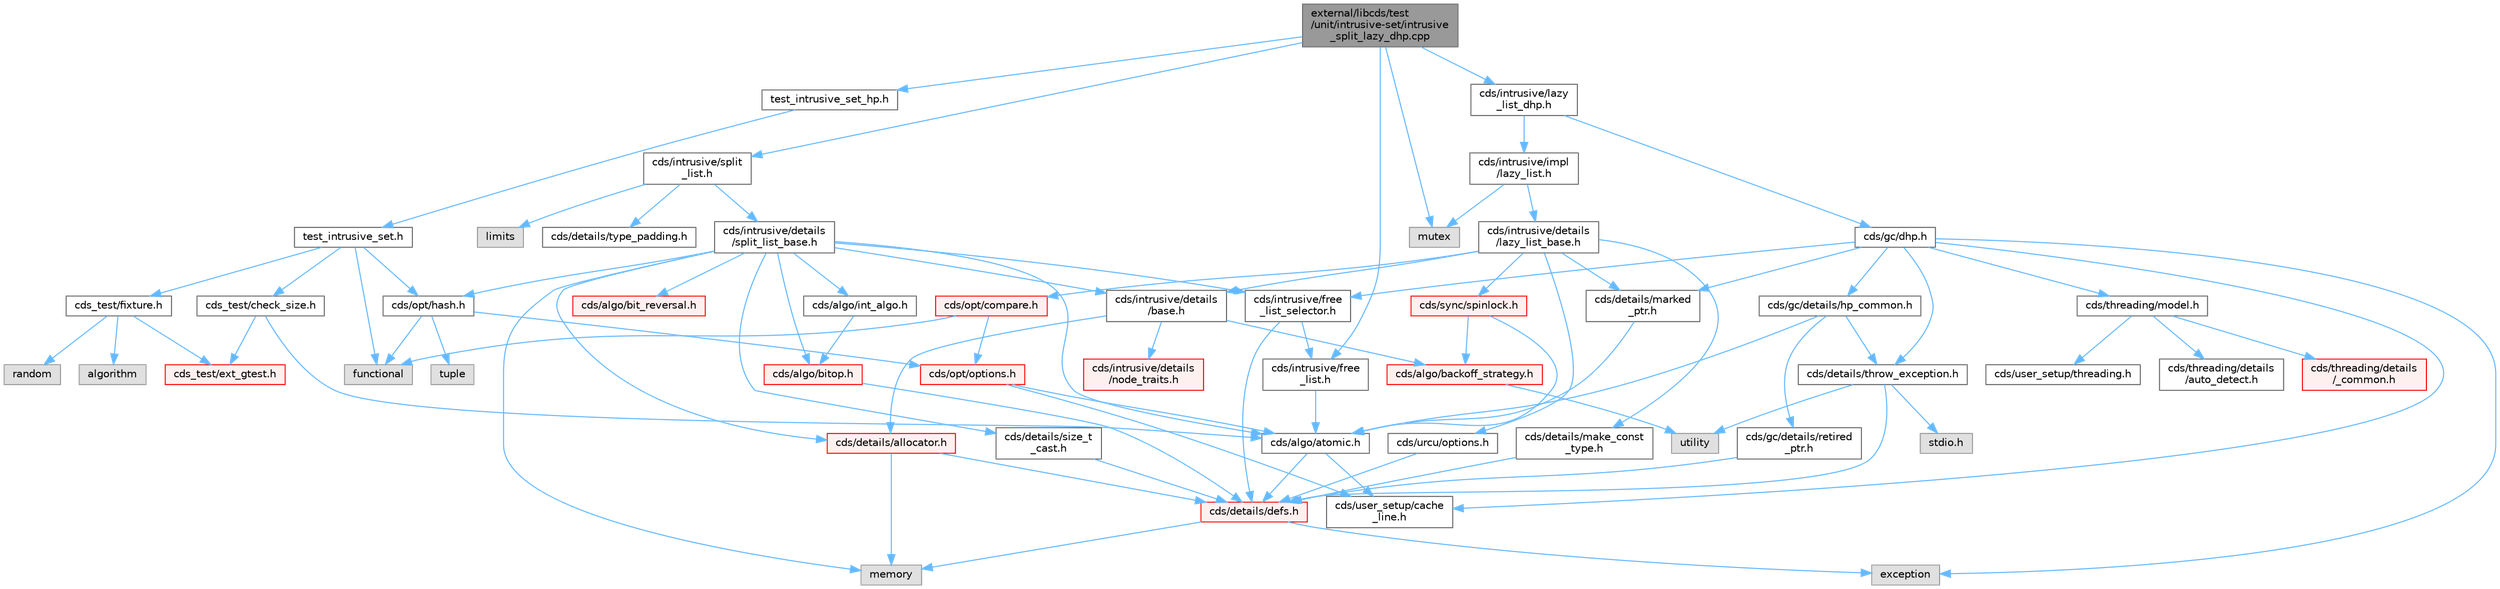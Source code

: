 digraph "external/libcds/test/unit/intrusive-set/intrusive_split_lazy_dhp.cpp"
{
 // LATEX_PDF_SIZE
  bgcolor="transparent";
  edge [fontname=Helvetica,fontsize=10,labelfontname=Helvetica,labelfontsize=10];
  node [fontname=Helvetica,fontsize=10,shape=box,height=0.2,width=0.4];
  Node1 [id="Node000001",label="external/libcds/test\l/unit/intrusive-set/intrusive\l_split_lazy_dhp.cpp",height=0.2,width=0.4,color="gray40", fillcolor="grey60", style="filled", fontcolor="black",tooltip=" "];
  Node1 -> Node2 [id="edge1_Node000001_Node000002",color="steelblue1",style="solid",tooltip=" "];
  Node2 [id="Node000002",label="test_intrusive_set_hp.h",height=0.2,width=0.4,color="grey40", fillcolor="white", style="filled",URL="$test__intrusive__set__hp_8h.html",tooltip=" "];
  Node2 -> Node3 [id="edge2_Node000002_Node000003",color="steelblue1",style="solid",tooltip=" "];
  Node3 [id="Node000003",label="test_intrusive_set.h",height=0.2,width=0.4,color="grey40", fillcolor="white", style="filled",URL="$intrusive-set_2test__intrusive__set_8h.html",tooltip=" "];
  Node3 -> Node4 [id="edge3_Node000003_Node000004",color="steelblue1",style="solid",tooltip=" "];
  Node4 [id="Node000004",label="cds_test/check_size.h",height=0.2,width=0.4,color="grey40", fillcolor="white", style="filled",URL="$check__size_8h.html",tooltip=" "];
  Node4 -> Node5 [id="edge4_Node000004_Node000005",color="steelblue1",style="solid",tooltip=" "];
  Node5 [id="Node000005",label="cds_test/ext_gtest.h",height=0.2,width=0.4,color="red", fillcolor="#FFF0F0", style="filled",URL="$ext__gtest_8h.html",tooltip=" "];
  Node4 -> Node7 [id="edge5_Node000004_Node000007",color="steelblue1",style="solid",tooltip=" "];
  Node7 [id="Node000007",label="cds/algo/atomic.h",height=0.2,width=0.4,color="grey40", fillcolor="white", style="filled",URL="$external_2libcds_2cds_2algo_2atomic_8h.html",tooltip=" "];
  Node7 -> Node8 [id="edge6_Node000007_Node000008",color="steelblue1",style="solid",tooltip=" "];
  Node8 [id="Node000008",label="cds/details/defs.h",height=0.2,width=0.4,color="red", fillcolor="#FFF0F0", style="filled",URL="$details_2defs_8h.html",tooltip=" "];
  Node8 -> Node13 [id="edge7_Node000008_Node000013",color="steelblue1",style="solid",tooltip=" "];
  Node13 [id="Node000013",label="exception",height=0.2,width=0.4,color="grey60", fillcolor="#E0E0E0", style="filled",tooltip=" "];
  Node8 -> Node16 [id="edge8_Node000008_Node000016",color="steelblue1",style="solid",tooltip=" "];
  Node16 [id="Node000016",label="memory",height=0.2,width=0.4,color="grey60", fillcolor="#E0E0E0", style="filled",tooltip=" "];
  Node7 -> Node21 [id="edge9_Node000007_Node000021",color="steelblue1",style="solid",tooltip=" "];
  Node21 [id="Node000021",label="cds/user_setup/cache\l_line.h",height=0.2,width=0.4,color="grey40", fillcolor="white", style="filled",URL="$cache__line_8h.html",tooltip="Cache-line size definition"];
  Node3 -> Node22 [id="edge10_Node000003_Node000022",color="steelblue1",style="solid",tooltip=" "];
  Node22 [id="Node000022",label="cds_test/fixture.h",height=0.2,width=0.4,color="grey40", fillcolor="white", style="filled",URL="$fixture_8h.html",tooltip=" "];
  Node22 -> Node5 [id="edge11_Node000022_Node000005",color="steelblue1",style="solid",tooltip=" "];
  Node22 -> Node23 [id="edge12_Node000022_Node000023",color="steelblue1",style="solid",tooltip=" "];
  Node23 [id="Node000023",label="algorithm",height=0.2,width=0.4,color="grey60", fillcolor="#E0E0E0", style="filled",tooltip=" "];
  Node22 -> Node24 [id="edge13_Node000022_Node000024",color="steelblue1",style="solid",tooltip=" "];
  Node24 [id="Node000024",label="random",height=0.2,width=0.4,color="grey60", fillcolor="#E0E0E0", style="filled",tooltip=" "];
  Node3 -> Node25 [id="edge14_Node000003_Node000025",color="steelblue1",style="solid",tooltip=" "];
  Node25 [id="Node000025",label="cds/opt/hash.h",height=0.2,width=0.4,color="grey40", fillcolor="white", style="filled",URL="$external_2libcds_2cds_2opt_2hash_8h.html",tooltip=" "];
  Node25 -> Node26 [id="edge15_Node000025_Node000026",color="steelblue1",style="solid",tooltip=" "];
  Node26 [id="Node000026",label="tuple",height=0.2,width=0.4,color="grey60", fillcolor="#E0E0E0", style="filled",tooltip=" "];
  Node25 -> Node27 [id="edge16_Node000025_Node000027",color="steelblue1",style="solid",tooltip=" "];
  Node27 [id="Node000027",label="functional",height=0.2,width=0.4,color="grey60", fillcolor="#E0E0E0", style="filled",tooltip=" "];
  Node25 -> Node28 [id="edge17_Node000025_Node000028",color="steelblue1",style="solid",tooltip=" "];
  Node28 [id="Node000028",label="cds/opt/options.h",height=0.2,width=0.4,color="red", fillcolor="#FFF0F0", style="filled",URL="$opt_2options_8h.html",tooltip=" "];
  Node28 -> Node21 [id="edge18_Node000028_Node000021",color="steelblue1",style="solid",tooltip=" "];
  Node28 -> Node7 [id="edge19_Node000028_Node000007",color="steelblue1",style="solid",tooltip=" "];
  Node3 -> Node27 [id="edge20_Node000003_Node000027",color="steelblue1",style="solid",tooltip=" "];
  Node1 -> Node46 [id="edge21_Node000001_Node000046",color="steelblue1",style="solid",tooltip=" "];
  Node46 [id="Node000046",label="cds/intrusive/lazy\l_list_dhp.h",height=0.2,width=0.4,color="grey40", fillcolor="white", style="filled",URL="$intrusive_2lazy__list__dhp_8h.html",tooltip=" "];
  Node46 -> Node47 [id="edge22_Node000046_Node000047",color="steelblue1",style="solid",tooltip=" "];
  Node47 [id="Node000047",label="cds/intrusive/impl\l/lazy_list.h",height=0.2,width=0.4,color="grey40", fillcolor="white", style="filled",URL="$intrusive_2impl_2lazy__list_8h.html",tooltip=" "];
  Node47 -> Node48 [id="edge23_Node000047_Node000048",color="steelblue1",style="solid",tooltip=" "];
  Node48 [id="Node000048",label="mutex",height=0.2,width=0.4,color="grey60", fillcolor="#E0E0E0", style="filled",tooltip=" "];
  Node47 -> Node49 [id="edge24_Node000047_Node000049",color="steelblue1",style="solid",tooltip=" "];
  Node49 [id="Node000049",label="cds/intrusive/details\l/lazy_list_base.h",height=0.2,width=0.4,color="grey40", fillcolor="white", style="filled",URL="$intrusive_2details_2lazy__list__base_8h.html",tooltip=" "];
  Node49 -> Node50 [id="edge25_Node000049_Node000050",color="steelblue1",style="solid",tooltip=" "];
  Node50 [id="Node000050",label="cds/intrusive/details\l/base.h",height=0.2,width=0.4,color="grey40", fillcolor="white", style="filled",URL="$external_2libcds_2cds_2intrusive_2details_2base_8h.html",tooltip=" "];
  Node50 -> Node51 [id="edge26_Node000050_Node000051",color="steelblue1",style="solid",tooltip=" "];
  Node51 [id="Node000051",label="cds/intrusive/details\l/node_traits.h",height=0.2,width=0.4,color="red", fillcolor="#FFF0F0", style="filled",URL="$node__traits_8h.html",tooltip=" "];
  Node50 -> Node53 [id="edge27_Node000050_Node000053",color="steelblue1",style="solid",tooltip=" "];
  Node53 [id="Node000053",label="cds/details/allocator.h",height=0.2,width=0.4,color="red", fillcolor="#FFF0F0", style="filled",URL="$external_2libcds_2cds_2details_2allocator_8h.html",tooltip=" "];
  Node53 -> Node16 [id="edge28_Node000053_Node000016",color="steelblue1",style="solid",tooltip=" "];
  Node53 -> Node8 [id="edge29_Node000053_Node000008",color="steelblue1",style="solid",tooltip=" "];
  Node50 -> Node55 [id="edge30_Node000050_Node000055",color="steelblue1",style="solid",tooltip=" "];
  Node55 [id="Node000055",label="cds/algo/backoff_strategy.h",height=0.2,width=0.4,color="red", fillcolor="#FFF0F0", style="filled",URL="$backoff__strategy_8h.html",tooltip=" "];
  Node55 -> Node45 [id="edge31_Node000055_Node000045",color="steelblue1",style="solid",tooltip=" "];
  Node45 [id="Node000045",label="utility",height=0.2,width=0.4,color="grey60", fillcolor="#E0E0E0", style="filled",tooltip=" "];
  Node49 -> Node59 [id="edge32_Node000049_Node000059",color="steelblue1",style="solid",tooltip=" "];
  Node59 [id="Node000059",label="cds/opt/compare.h",height=0.2,width=0.4,color="red", fillcolor="#FFF0F0", style="filled",URL="$external_2libcds_2cds_2opt_2compare_8h.html",tooltip=" "];
  Node59 -> Node27 [id="edge33_Node000059_Node000027",color="steelblue1",style="solid",tooltip=" "];
  Node59 -> Node28 [id="edge34_Node000059_Node000028",color="steelblue1",style="solid",tooltip=" "];
  Node49 -> Node60 [id="edge35_Node000049_Node000060",color="steelblue1",style="solid",tooltip=" "];
  Node60 [id="Node000060",label="cds/details/marked\l_ptr.h",height=0.2,width=0.4,color="grey40", fillcolor="white", style="filled",URL="$marked__ptr_8h.html",tooltip=" "];
  Node60 -> Node7 [id="edge36_Node000060_Node000007",color="steelblue1",style="solid",tooltip=" "];
  Node49 -> Node61 [id="edge37_Node000049_Node000061",color="steelblue1",style="solid",tooltip=" "];
  Node61 [id="Node000061",label="cds/details/make_const\l_type.h",height=0.2,width=0.4,color="grey40", fillcolor="white", style="filled",URL="$make__const__type_8h.html",tooltip=" "];
  Node61 -> Node8 [id="edge38_Node000061_Node000008",color="steelblue1",style="solid",tooltip=" "];
  Node49 -> Node62 [id="edge39_Node000049_Node000062",color="steelblue1",style="solid",tooltip=" "];
  Node62 [id="Node000062",label="cds/sync/spinlock.h",height=0.2,width=0.4,color="red", fillcolor="#FFF0F0", style="filled",URL="$sync_2spinlock_8h.html",tooltip=" "];
  Node62 -> Node7 [id="edge40_Node000062_Node000007",color="steelblue1",style="solid",tooltip=" "];
  Node62 -> Node55 [id="edge41_Node000062_Node000055",color="steelblue1",style="solid",tooltip=" "];
  Node49 -> Node66 [id="edge42_Node000049_Node000066",color="steelblue1",style="solid",tooltip=" "];
  Node66 [id="Node000066",label="cds/urcu/options.h",height=0.2,width=0.4,color="grey40", fillcolor="white", style="filled",URL="$urcu_2options_8h.html",tooltip=" "];
  Node66 -> Node8 [id="edge43_Node000066_Node000008",color="steelblue1",style="solid",tooltip=" "];
  Node46 -> Node67 [id="edge44_Node000046_Node000067",color="steelblue1",style="solid",tooltip=" "];
  Node67 [id="Node000067",label="cds/gc/dhp.h",height=0.2,width=0.4,color="grey40", fillcolor="white", style="filled",URL="$dhp_8h.html",tooltip=" "];
  Node67 -> Node13 [id="edge45_Node000067_Node000013",color="steelblue1",style="solid",tooltip=" "];
  Node67 -> Node68 [id="edge46_Node000067_Node000068",color="steelblue1",style="solid",tooltip=" "];
  Node68 [id="Node000068",label="cds/gc/details/hp_common.h",height=0.2,width=0.4,color="grey40", fillcolor="white", style="filled",URL="$hp__common_8h.html",tooltip=" "];
  Node68 -> Node7 [id="edge47_Node000068_Node000007",color="steelblue1",style="solid",tooltip=" "];
  Node68 -> Node69 [id="edge48_Node000068_Node000069",color="steelblue1",style="solid",tooltip=" "];
  Node69 [id="Node000069",label="cds/gc/details/retired\l_ptr.h",height=0.2,width=0.4,color="grey40", fillcolor="white", style="filled",URL="$retired__ptr_8h.html",tooltip=" "];
  Node69 -> Node8 [id="edge49_Node000069_Node000008",color="steelblue1",style="solid",tooltip=" "];
  Node68 -> Node43 [id="edge50_Node000068_Node000043",color="steelblue1",style="solid",tooltip=" "];
  Node43 [id="Node000043",label="cds/details/throw_exception.h",height=0.2,width=0.4,color="grey40", fillcolor="white", style="filled",URL="$throw__exception_8h.html",tooltip=" "];
  Node43 -> Node8 [id="edge51_Node000043_Node000008",color="steelblue1",style="solid",tooltip=" "];
  Node43 -> Node44 [id="edge52_Node000043_Node000044",color="steelblue1",style="solid",tooltip=" "];
  Node44 [id="Node000044",label="stdio.h",height=0.2,width=0.4,color="grey60", fillcolor="#E0E0E0", style="filled",tooltip=" "];
  Node43 -> Node45 [id="edge53_Node000043_Node000045",color="steelblue1",style="solid",tooltip=" "];
  Node67 -> Node70 [id="edge54_Node000067_Node000070",color="steelblue1",style="solid",tooltip=" "];
  Node70 [id="Node000070",label="cds/threading/model.h",height=0.2,width=0.4,color="grey40", fillcolor="white", style="filled",URL="$model_8h.html",tooltip=" "];
  Node70 -> Node71 [id="edge55_Node000070_Node000071",color="steelblue1",style="solid",tooltip=" "];
  Node71 [id="Node000071",label="cds/threading/details\l/_common.h",height=0.2,width=0.4,color="red", fillcolor="#FFF0F0", style="filled",URL="$__common_8h.html",tooltip=" "];
  Node70 -> Node77 [id="edge56_Node000070_Node000077",color="steelblue1",style="solid",tooltip=" "];
  Node77 [id="Node000077",label="cds/user_setup/threading.h",height=0.2,width=0.4,color="grey40", fillcolor="white", style="filled",URL="$external_2libcds_2cds_2user__setup_2threading_8h.html",tooltip=" "];
  Node70 -> Node78 [id="edge57_Node000070_Node000078",color="steelblue1",style="solid",tooltip=" "];
  Node78 [id="Node000078",label="cds/threading/details\l/auto_detect.h",height=0.2,width=0.4,color="grey40", fillcolor="white", style="filled",URL="$auto__detect_8h.html",tooltip=" "];
  Node67 -> Node79 [id="edge58_Node000067_Node000079",color="steelblue1",style="solid",tooltip=" "];
  Node79 [id="Node000079",label="cds/intrusive/free\l_list_selector.h",height=0.2,width=0.4,color="grey40", fillcolor="white", style="filled",URL="$free__list__selector_8h.html",tooltip=" "];
  Node79 -> Node8 [id="edge59_Node000079_Node000008",color="steelblue1",style="solid",tooltip=" "];
  Node79 -> Node80 [id="edge60_Node000079_Node000080",color="steelblue1",style="solid",tooltip=" "];
  Node80 [id="Node000080",label="cds/intrusive/free\l_list.h",height=0.2,width=0.4,color="grey40", fillcolor="white", style="filled",URL="$free__list_8h.html",tooltip=" "];
  Node80 -> Node7 [id="edge61_Node000080_Node000007",color="steelblue1",style="solid",tooltip=" "];
  Node67 -> Node43 [id="edge62_Node000067_Node000043",color="steelblue1",style="solid",tooltip=" "];
  Node67 -> Node60 [id="edge63_Node000067_Node000060",color="steelblue1",style="solid",tooltip=" "];
  Node67 -> Node21 [id="edge64_Node000067_Node000021",color="steelblue1",style="solid",tooltip=" "];
  Node1 -> Node81 [id="edge65_Node000001_Node000081",color="steelblue1",style="solid",tooltip=" "];
  Node81 [id="Node000081",label="cds/intrusive/split\l_list.h",height=0.2,width=0.4,color="grey40", fillcolor="white", style="filled",URL="$split__list_8h.html",tooltip=" "];
  Node81 -> Node82 [id="edge66_Node000081_Node000082",color="steelblue1",style="solid",tooltip=" "];
  Node82 [id="Node000082",label="limits",height=0.2,width=0.4,color="grey60", fillcolor="#E0E0E0", style="filled",tooltip=" "];
  Node81 -> Node83 [id="edge67_Node000081_Node000083",color="steelblue1",style="solid",tooltip=" "];
  Node83 [id="Node000083",label="cds/intrusive/details\l/split_list_base.h",height=0.2,width=0.4,color="grey40", fillcolor="white", style="filled",URL="$intrusive_2details_2split__list__base_8h.html",tooltip=" "];
  Node83 -> Node50 [id="edge68_Node000083_Node000050",color="steelblue1",style="solid",tooltip=" "];
  Node83 -> Node7 [id="edge69_Node000083_Node000007",color="steelblue1",style="solid",tooltip=" "];
  Node83 -> Node84 [id="edge70_Node000083_Node000084",color="steelblue1",style="solid",tooltip=" "];
  Node84 [id="Node000084",label="cds/algo/bit_reversal.h",height=0.2,width=0.4,color="red", fillcolor="#FFF0F0", style="filled",URL="$bit__reversal_8h.html",tooltip=" "];
  Node83 -> Node53 [id="edge71_Node000083_Node000053",color="steelblue1",style="solid",tooltip=" "];
  Node83 -> Node36 [id="edge72_Node000083_Node000036",color="steelblue1",style="solid",tooltip=" "];
  Node36 [id="Node000036",label="cds/algo/int_algo.h",height=0.2,width=0.4,color="grey40", fillcolor="white", style="filled",URL="$int__algo_8h.html",tooltip=" "];
  Node36 -> Node37 [id="edge73_Node000036_Node000037",color="steelblue1",style="solid",tooltip=" "];
  Node37 [id="Node000037",label="cds/algo/bitop.h",height=0.2,width=0.4,color="red", fillcolor="#FFF0F0", style="filled",URL="$algo_2bitop_8h.html",tooltip=" "];
  Node37 -> Node8 [id="edge74_Node000037_Node000008",color="steelblue1",style="solid",tooltip=" "];
  Node83 -> Node37 [id="edge75_Node000083_Node000037",color="steelblue1",style="solid",tooltip=" "];
  Node83 -> Node25 [id="edge76_Node000083_Node000025",color="steelblue1",style="solid",tooltip=" "];
  Node83 -> Node79 [id="edge77_Node000083_Node000079",color="steelblue1",style="solid",tooltip=" "];
  Node83 -> Node85 [id="edge78_Node000083_Node000085",color="steelblue1",style="solid",tooltip=" "];
  Node85 [id="Node000085",label="cds/details/size_t\l_cast.h",height=0.2,width=0.4,color="grey40", fillcolor="white", style="filled",URL="$size__t__cast_8h.html",tooltip=" "];
  Node85 -> Node8 [id="edge79_Node000085_Node000008",color="steelblue1",style="solid",tooltip=" "];
  Node83 -> Node16 [id="edge80_Node000083_Node000016",color="steelblue1",style="solid",tooltip=" "];
  Node81 -> Node86 [id="edge81_Node000081_Node000086",color="steelblue1",style="solid",tooltip=" "];
  Node86 [id="Node000086",label="cds/details/type_padding.h",height=0.2,width=0.4,color="grey40", fillcolor="white", style="filled",URL="$type__padding_8h.html",tooltip=" "];
  Node1 -> Node80 [id="edge82_Node000001_Node000080",color="steelblue1",style="solid",tooltip=" "];
  Node1 -> Node48 [id="edge83_Node000001_Node000048",color="steelblue1",style="solid",tooltip=" "];
}
